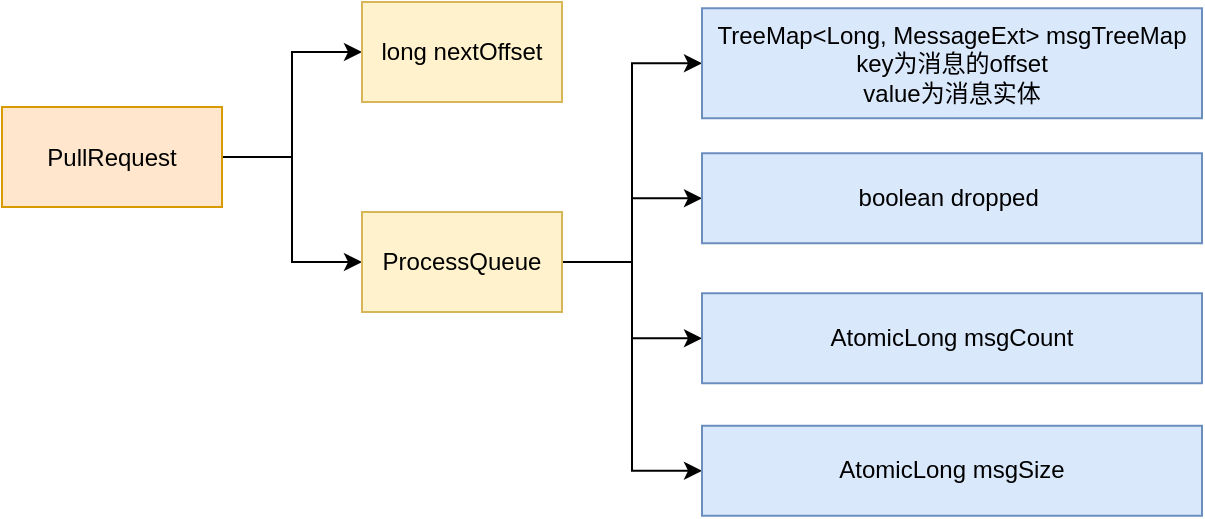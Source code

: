 <mxfile version="15.4.0" type="device"><diagram id="qbz8CQeiXFicVTUojhUo" name="第 1 页"><mxGraphModel dx="946" dy="625" grid="1" gridSize="10" guides="1" tooltips="1" connect="1" arrows="1" fold="1" page="1" pageScale="1" pageWidth="827" pageHeight="1169" math="0" shadow="0"><root><mxCell id="0"/><mxCell id="1" parent="0"/><mxCell id="d47EIt80ZZ3PoEhv5Wuz-7" style="edgeStyle=orthogonalEdgeStyle;rounded=0;orthogonalLoop=1;jettySize=auto;html=1;exitX=1;exitY=0.5;exitDx=0;exitDy=0;entryX=0;entryY=0.5;entryDx=0;entryDy=0;" parent="1" source="d47EIt80ZZ3PoEhv5Wuz-1" target="d47EIt80ZZ3PoEhv5Wuz-3" edge="1"><mxGeometry relative="1" as="geometry"/></mxCell><mxCell id="d47EIt80ZZ3PoEhv5Wuz-8" style="edgeStyle=orthogonalEdgeStyle;rounded=0;orthogonalLoop=1;jettySize=auto;html=1;exitX=1;exitY=0.5;exitDx=0;exitDy=0;entryX=0;entryY=0.5;entryDx=0;entryDy=0;" parent="1" source="d47EIt80ZZ3PoEhv5Wuz-1" target="d47EIt80ZZ3PoEhv5Wuz-4" edge="1"><mxGeometry relative="1" as="geometry"/></mxCell><mxCell id="d47EIt80ZZ3PoEhv5Wuz-1" value="" style="rounded=0;whiteSpace=wrap;html=1;fillColor=#ffe6cc;strokeColor=#d79b00;" parent="1" vertex="1"><mxGeometry x="140" y="137.5" width="110" height="50" as="geometry"/></mxCell><mxCell id="d47EIt80ZZ3PoEhv5Wuz-2" value="PullRequest" style="text;html=1;strokeColor=none;fillColor=none;align=center;verticalAlign=middle;whiteSpace=wrap;rounded=0;" parent="1" vertex="1"><mxGeometry x="165" y="147.5" width="60" height="30" as="geometry"/></mxCell><mxCell id="d47EIt80ZZ3PoEhv5Wuz-3" value="long nextOffset" style="rounded=0;whiteSpace=wrap;html=1;fillColor=#fff2cc;strokeColor=#d6b656;" parent="1" vertex="1"><mxGeometry x="320" y="85" width="100" height="50" as="geometry"/></mxCell><mxCell id="bo7yxTGfF22cJGglrl19-3" style="edgeStyle=orthogonalEdgeStyle;rounded=0;orthogonalLoop=1;jettySize=auto;html=1;exitX=1;exitY=0.5;exitDx=0;exitDy=0;entryX=0;entryY=0.5;entryDx=0;entryDy=0;" edge="1" parent="1" source="d47EIt80ZZ3PoEhv5Wuz-4" target="d47EIt80ZZ3PoEhv5Wuz-5"><mxGeometry relative="1" as="geometry"/></mxCell><mxCell id="bo7yxTGfF22cJGglrl19-4" style="edgeStyle=orthogonalEdgeStyle;rounded=0;orthogonalLoop=1;jettySize=auto;html=1;exitX=1;exitY=0.5;exitDx=0;exitDy=0;entryX=0;entryY=0.5;entryDx=0;entryDy=0;" edge="1" parent="1" source="d47EIt80ZZ3PoEhv5Wuz-4" target="d47EIt80ZZ3PoEhv5Wuz-6"><mxGeometry relative="1" as="geometry"/></mxCell><mxCell id="bo7yxTGfF22cJGglrl19-5" style="edgeStyle=orthogonalEdgeStyle;rounded=0;orthogonalLoop=1;jettySize=auto;html=1;exitX=1;exitY=0.5;exitDx=0;exitDy=0;entryX=0;entryY=0.5;entryDx=0;entryDy=0;" edge="1" parent="1" source="d47EIt80ZZ3PoEhv5Wuz-4" target="bo7yxTGfF22cJGglrl19-1"><mxGeometry relative="1" as="geometry"/></mxCell><mxCell id="bo7yxTGfF22cJGglrl19-6" style="edgeStyle=orthogonalEdgeStyle;rounded=0;orthogonalLoop=1;jettySize=auto;html=1;exitX=1;exitY=0.5;exitDx=0;exitDy=0;entryX=0;entryY=0.5;entryDx=0;entryDy=0;" edge="1" parent="1" source="d47EIt80ZZ3PoEhv5Wuz-4" target="bo7yxTGfF22cJGglrl19-2"><mxGeometry relative="1" as="geometry"/></mxCell><mxCell id="d47EIt80ZZ3PoEhv5Wuz-4" value="ProcessQueue" style="rounded=0;whiteSpace=wrap;html=1;fillColor=#fff2cc;strokeColor=#d6b656;" parent="1" vertex="1"><mxGeometry x="320" y="190" width="100" height="50" as="geometry"/></mxCell><mxCell id="d47EIt80ZZ3PoEhv5Wuz-5" value="TreeMap&amp;lt;Long, MessageExt&amp;gt; msgTreeMap&lt;br&gt;&lt;div&gt;&lt;span&gt;key为消息的offset&lt;/span&gt;&lt;br&gt;&lt;/div&gt;&lt;div&gt;value为消息实体&lt;/div&gt;" style="rounded=0;whiteSpace=wrap;html=1;fillColor=#dae8fc;strokeColor=#6c8ebf;" parent="1" vertex="1"><mxGeometry x="490" y="88.13" width="250" height="55" as="geometry"/></mxCell><mxCell id="d47EIt80ZZ3PoEhv5Wuz-6" value="boolean dropped&amp;nbsp;" style="rounded=0;whiteSpace=wrap;html=1;fillColor=#dae8fc;strokeColor=#6c8ebf;" parent="1" vertex="1"><mxGeometry x="490" y="160.63" width="250" height="45" as="geometry"/></mxCell><mxCell id="bo7yxTGfF22cJGglrl19-1" value="AtomicLong msgCount" style="rounded=0;whiteSpace=wrap;html=1;fillColor=#dae8fc;strokeColor=#6c8ebf;" vertex="1" parent="1"><mxGeometry x="490" y="230.63" width="250" height="45" as="geometry"/></mxCell><mxCell id="bo7yxTGfF22cJGglrl19-2" value="AtomicLong msgSize" style="rounded=0;whiteSpace=wrap;html=1;fillColor=#dae8fc;strokeColor=#6c8ebf;" vertex="1" parent="1"><mxGeometry x="490" y="296.88" width="250" height="45" as="geometry"/></mxCell></root></mxGraphModel></diagram></mxfile>